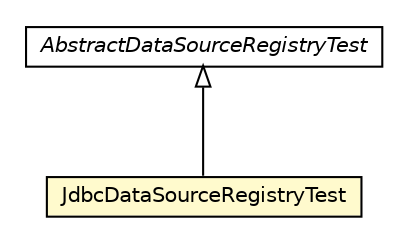 #!/usr/local/bin/dot
#
# Class diagram 
# Generated by UMLGraph version R5_6_6-8-g8d7759 (http://www.umlgraph.org/)
#

digraph G {
	edge [fontname="Helvetica",fontsize=10,labelfontname="Helvetica",labelfontsize=10];
	node [fontname="Helvetica",fontsize=10,shape=plaintext];
	nodesep=0.25;
	ranksep=0.5;
	// org.dayatang.datasource4saas.dsregistry.JdbcDataSourceRegistryTest
	c30159 [label=<<table title="org.dayatang.datasource4saas.dsregistry.JdbcDataSourceRegistryTest" border="0" cellborder="1" cellspacing="0" cellpadding="2" port="p" bgcolor="lemonChiffon" href="./JdbcDataSourceRegistryTest.html">
		<tr><td><table border="0" cellspacing="0" cellpadding="1">
<tr><td align="center" balign="center"> JdbcDataSourceRegistryTest </td></tr>
		</table></td></tr>
		</table>>, URL="./JdbcDataSourceRegistryTest.html", fontname="Helvetica", fontcolor="black", fontsize=10.0];
	// org.dayatang.datasource4saas.dsregistry.AbstractDataSourceRegistryTest
	c30160 [label=<<table title="org.dayatang.datasource4saas.dsregistry.AbstractDataSourceRegistryTest" border="0" cellborder="1" cellspacing="0" cellpadding="2" port="p" href="./AbstractDataSourceRegistryTest.html">
		<tr><td><table border="0" cellspacing="0" cellpadding="1">
<tr><td align="center" balign="center"><font face="Helvetica-Oblique"> AbstractDataSourceRegistryTest </font></td></tr>
		</table></td></tr>
		</table>>, URL="./AbstractDataSourceRegistryTest.html", fontname="Helvetica", fontcolor="black", fontsize=10.0];
	//org.dayatang.datasource4saas.dsregistry.JdbcDataSourceRegistryTest extends org.dayatang.datasource4saas.dsregistry.AbstractDataSourceRegistryTest
	c30160:p -> c30159:p [dir=back,arrowtail=empty];
}


